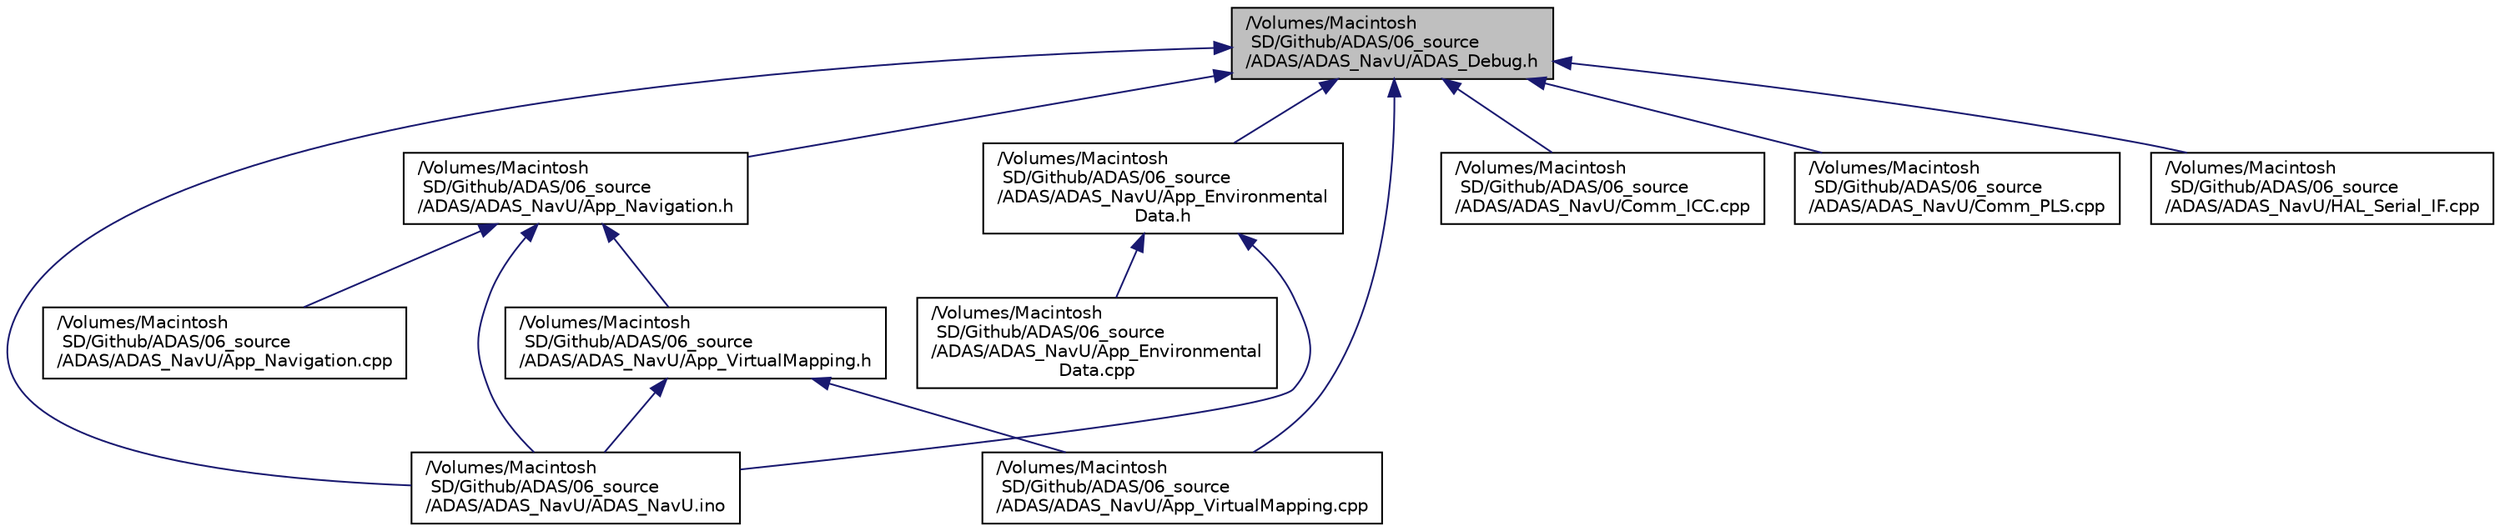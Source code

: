 digraph "/Volumes/Macintosh SD/Github/ADAS/06_source/ADAS/ADAS_NavU/ADAS_Debug.h"
{
 // LATEX_PDF_SIZE
  edge [fontname="Helvetica",fontsize="10",labelfontname="Helvetica",labelfontsize="10"];
  node [fontname="Helvetica",fontsize="10",shape=record];
  Node2 [label="/Volumes/Macintosh\l SD/Github/ADAS/06_source\l/ADAS/ADAS_NavU/ADAS_Debug.h",height=0.2,width=0.4,color="black", fillcolor="grey75", style="filled", fontcolor="black",tooltip="This file contains redefinition of the serial functions for debugging purpose."];
  Node2 -> Node3 [dir="back",color="midnightblue",fontsize="10",style="solid",fontname="Helvetica"];
  Node3 [label="/Volumes/Macintosh\l SD/Github/ADAS/06_source\l/ADAS/ADAS_NavU/ADAS_NavU.ino",height=0.2,width=0.4,color="black", fillcolor="white", style="filled",URL="$_a_d_a_s___nav_u_8ino.html",tooltip="Main file for the NavU of the ADAS project."];
  Node2 -> Node4 [dir="back",color="midnightblue",fontsize="10",style="solid",fontname="Helvetica"];
  Node4 [label="/Volumes/Macintosh\l SD/Github/ADAS/06_source\l/ADAS/ADAS_NavU/App_Navigation.h",height=0.2,width=0.4,color="black", fillcolor="white", style="filled",URL="$_app___navigation_8h_source.html",tooltip=" "];
  Node4 -> Node3 [dir="back",color="midnightblue",fontsize="10",style="solid",fontname="Helvetica"];
  Node4 -> Node5 [dir="back",color="midnightblue",fontsize="10",style="solid",fontname="Helvetica"];
  Node5 [label="/Volumes/Macintosh\l SD/Github/ADAS/06_source\l/ADAS/ADAS_NavU/App_VirtualMapping.h",height=0.2,width=0.4,color="black", fillcolor="white", style="filled",URL="$_app___virtual_mapping_8h_source.html",tooltip=" "];
  Node5 -> Node3 [dir="back",color="midnightblue",fontsize="10",style="solid",fontname="Helvetica"];
  Node5 -> Node6 [dir="back",color="midnightblue",fontsize="10",style="solid",fontname="Helvetica"];
  Node6 [label="/Volumes/Macintosh\l SD/Github/ADAS/06_source\l/ADAS/ADAS_NavU/App_VirtualMapping.cpp",height=0.2,width=0.4,color="black", fillcolor="white", style="filled",URL="$_app___virtual_mapping_8cpp_source.html",tooltip=" "];
  Node4 -> Node7 [dir="back",color="midnightblue",fontsize="10",style="solid",fontname="Helvetica"];
  Node7 [label="/Volumes/Macintosh\l SD/Github/ADAS/06_source\l/ADAS/ADAS_NavU/App_Navigation.cpp",height=0.2,width=0.4,color="black", fillcolor="white", style="filled",URL="$_app___navigation_8cpp_source.html",tooltip=" "];
  Node2 -> Node8 [dir="back",color="midnightblue",fontsize="10",style="solid",fontname="Helvetica"];
  Node8 [label="/Volumes/Macintosh\l SD/Github/ADAS/06_source\l/ADAS/ADAS_NavU/App_Environmental\lData.h",height=0.2,width=0.4,color="black", fillcolor="white", style="filled",URL="$_app___environmental_data_8h_source.html",tooltip=" "];
  Node8 -> Node3 [dir="back",color="midnightblue",fontsize="10",style="solid",fontname="Helvetica"];
  Node8 -> Node9 [dir="back",color="midnightblue",fontsize="10",style="solid",fontname="Helvetica"];
  Node9 [label="/Volumes/Macintosh\l SD/Github/ADAS/06_source\l/ADAS/ADAS_NavU/App_Environmental\lData.cpp",height=0.2,width=0.4,color="black", fillcolor="white", style="filled",URL="$_app___environmental_data_8cpp_source.html",tooltip=" "];
  Node2 -> Node6 [dir="back",color="midnightblue",fontsize="10",style="solid",fontname="Helvetica"];
  Node2 -> Node10 [dir="back",color="midnightblue",fontsize="10",style="solid",fontname="Helvetica"];
  Node10 [label="/Volumes/Macintosh\l SD/Github/ADAS/06_source\l/ADAS/ADAS_NavU/Comm_ICC.cpp",height=0.2,width=0.4,color="black", fillcolor="white", style="filled",URL="$_comm___i_c_c_8cpp_source.html",tooltip=" "];
  Node2 -> Node11 [dir="back",color="midnightblue",fontsize="10",style="solid",fontname="Helvetica"];
  Node11 [label="/Volumes/Macintosh\l SD/Github/ADAS/06_source\l/ADAS/ADAS_NavU/Comm_PLS.cpp",height=0.2,width=0.4,color="black", fillcolor="white", style="filled",URL="$_comm___p_l_s_8cpp_source.html",tooltip=" "];
  Node2 -> Node12 [dir="back",color="midnightblue",fontsize="10",style="solid",fontname="Helvetica"];
  Node12 [label="/Volumes/Macintosh\l SD/Github/ADAS/06_source\l/ADAS/ADAS_NavU/HAL_Serial_IF.cpp",height=0.2,width=0.4,color="black", fillcolor="white", style="filled",URL="$_h_a_l___serial___i_f_8cpp_source.html",tooltip=" "];
}
